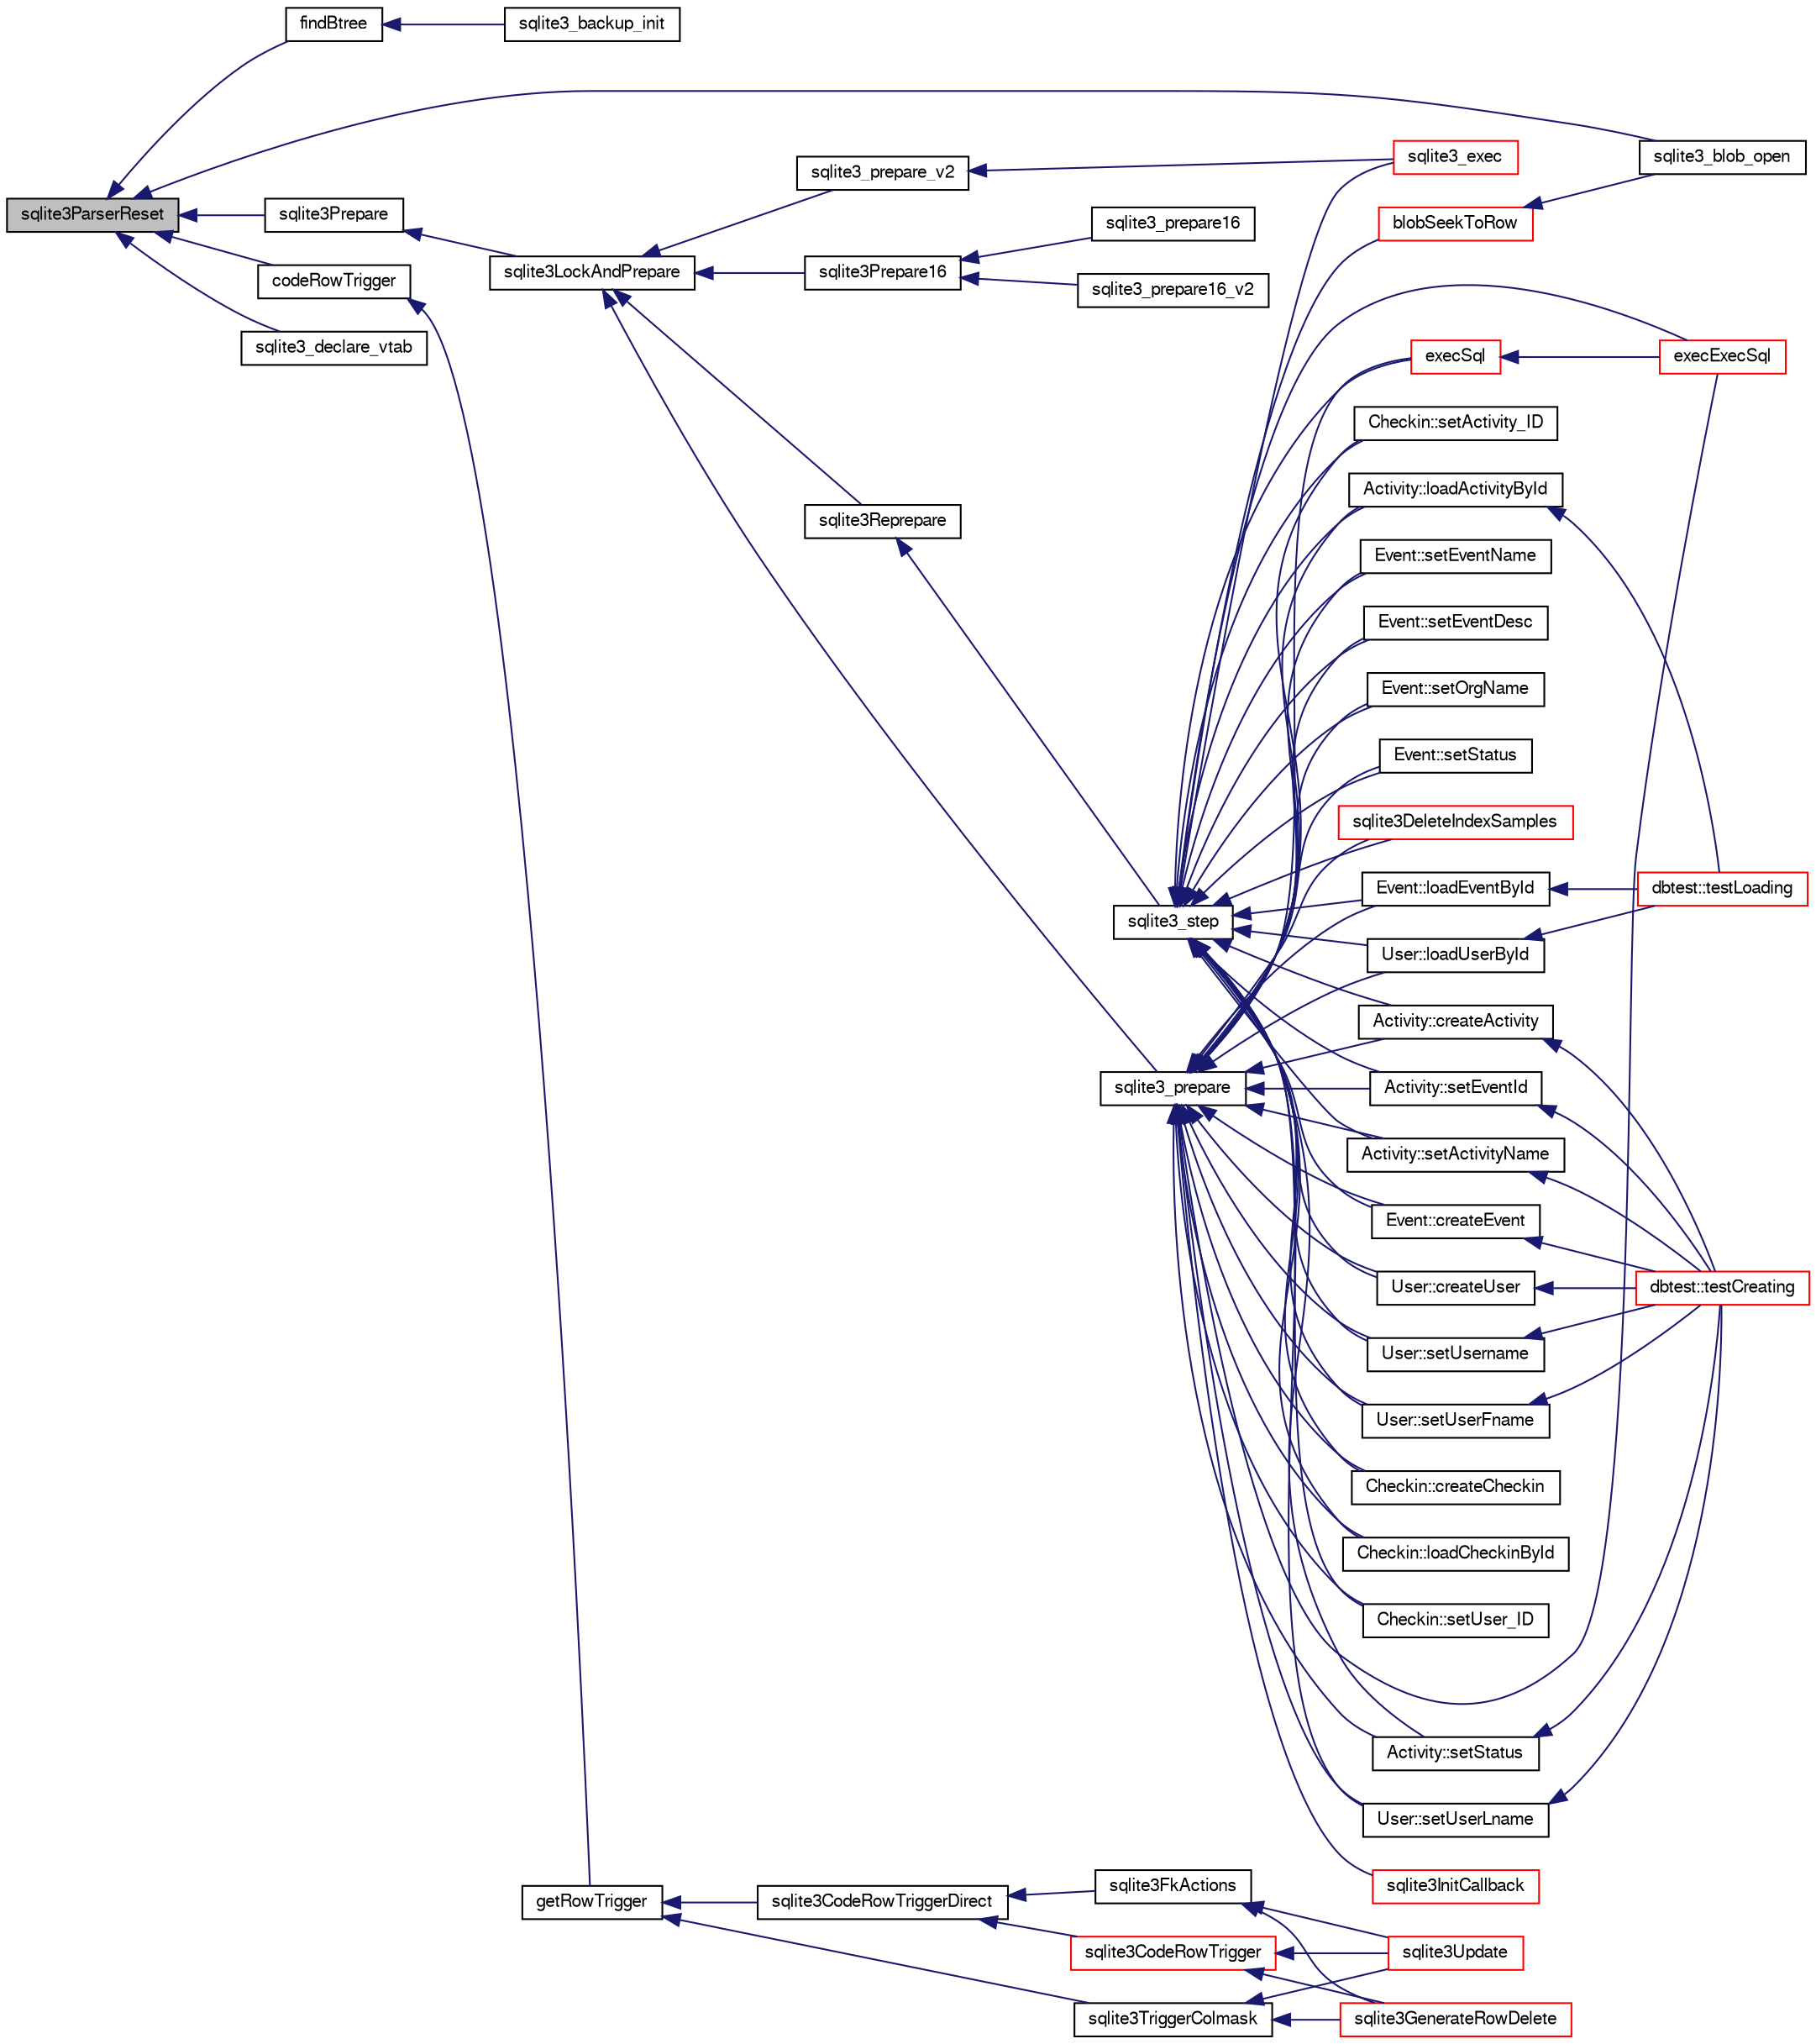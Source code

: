 digraph "sqlite3ParserReset"
{
  edge [fontname="FreeSans",fontsize="10",labelfontname="FreeSans",labelfontsize="10"];
  node [fontname="FreeSans",fontsize="10",shape=record];
  rankdir="LR";
  Node648722 [label="sqlite3ParserReset",height=0.2,width=0.4,color="black", fillcolor="grey75", style="filled", fontcolor="black"];
  Node648722 -> Node648723 [dir="back",color="midnightblue",fontsize="10",style="solid",fontname="FreeSans"];
  Node648723 [label="findBtree",height=0.2,width=0.4,color="black", fillcolor="white", style="filled",URL="$sqlite3_8c.html#ab4ee5743b77efd7f8832bf0b9315f973"];
  Node648723 -> Node648724 [dir="back",color="midnightblue",fontsize="10",style="solid",fontname="FreeSans"];
  Node648724 [label="sqlite3_backup_init",height=0.2,width=0.4,color="black", fillcolor="white", style="filled",URL="$sqlite3_8h.html#a9c9aa9e8edeb9910d93148a6621c1097"];
  Node648722 -> Node648725 [dir="back",color="midnightblue",fontsize="10",style="solid",fontname="FreeSans"];
  Node648725 [label="sqlite3_blob_open",height=0.2,width=0.4,color="black", fillcolor="white", style="filled",URL="$sqlite3_8h.html#adb8ad839a5bdd62a43785132bc7dd518"];
  Node648722 -> Node648726 [dir="back",color="midnightblue",fontsize="10",style="solid",fontname="FreeSans"];
  Node648726 [label="sqlite3Prepare",height=0.2,width=0.4,color="black", fillcolor="white", style="filled",URL="$sqlite3_8c.html#acb25890858d0bf4b12eb7aae569f0c7b"];
  Node648726 -> Node648727 [dir="back",color="midnightblue",fontsize="10",style="solid",fontname="FreeSans"];
  Node648727 [label="sqlite3LockAndPrepare",height=0.2,width=0.4,color="black", fillcolor="white", style="filled",URL="$sqlite3_8c.html#a5db1ec5589aa2b02c6d979211a8789bd"];
  Node648727 -> Node648728 [dir="back",color="midnightblue",fontsize="10",style="solid",fontname="FreeSans"];
  Node648728 [label="sqlite3Reprepare",height=0.2,width=0.4,color="black", fillcolor="white", style="filled",URL="$sqlite3_8c.html#a7e2f7299cc947d07e782f6ac561fa937"];
  Node648728 -> Node648729 [dir="back",color="midnightblue",fontsize="10",style="solid",fontname="FreeSans"];
  Node648729 [label="sqlite3_step",height=0.2,width=0.4,color="black", fillcolor="white", style="filled",URL="$sqlite3_8h.html#ac1e491ce36b7471eb28387f7d3c74334"];
  Node648729 -> Node648730 [dir="back",color="midnightblue",fontsize="10",style="solid",fontname="FreeSans"];
  Node648730 [label="Activity::createActivity",height=0.2,width=0.4,color="black", fillcolor="white", style="filled",URL="$classActivity.html#a813cc5e52c14ab49b39014c134e3425b"];
  Node648730 -> Node648731 [dir="back",color="midnightblue",fontsize="10",style="solid",fontname="FreeSans"];
  Node648731 [label="dbtest::testCreating",height=0.2,width=0.4,color="red", fillcolor="white", style="filled",URL="$classdbtest.html#a8193e88a7df657069c8a6bd09c8243b7"];
  Node648729 -> Node648733 [dir="back",color="midnightblue",fontsize="10",style="solid",fontname="FreeSans"];
  Node648733 [label="Activity::loadActivityById",height=0.2,width=0.4,color="black", fillcolor="white", style="filled",URL="$classActivity.html#abe4ffb4f08a47212ebf9013259d9e7fd"];
  Node648733 -> Node648734 [dir="back",color="midnightblue",fontsize="10",style="solid",fontname="FreeSans"];
  Node648734 [label="dbtest::testLoading",height=0.2,width=0.4,color="red", fillcolor="white", style="filled",URL="$classdbtest.html#a6f98d82a2c8e2b9040848763504ddae1"];
  Node648729 -> Node648735 [dir="back",color="midnightblue",fontsize="10",style="solid",fontname="FreeSans"];
  Node648735 [label="Activity::setEventId",height=0.2,width=0.4,color="black", fillcolor="white", style="filled",URL="$classActivity.html#adb1d0fd0d08f473e068f0a4086bfa9ca"];
  Node648735 -> Node648731 [dir="back",color="midnightblue",fontsize="10",style="solid",fontname="FreeSans"];
  Node648729 -> Node648736 [dir="back",color="midnightblue",fontsize="10",style="solid",fontname="FreeSans"];
  Node648736 [label="Activity::setActivityName",height=0.2,width=0.4,color="black", fillcolor="white", style="filled",URL="$classActivity.html#a62dc3737b33915a36086f9dd26d16a81"];
  Node648736 -> Node648731 [dir="back",color="midnightblue",fontsize="10",style="solid",fontname="FreeSans"];
  Node648729 -> Node648737 [dir="back",color="midnightblue",fontsize="10",style="solid",fontname="FreeSans"];
  Node648737 [label="Activity::setStatus",height=0.2,width=0.4,color="black", fillcolor="white", style="filled",URL="$classActivity.html#af618135a7738f4d2a7ee147a8ef912ea"];
  Node648737 -> Node648731 [dir="back",color="midnightblue",fontsize="10",style="solid",fontname="FreeSans"];
  Node648729 -> Node648738 [dir="back",color="midnightblue",fontsize="10",style="solid",fontname="FreeSans"];
  Node648738 [label="Checkin::createCheckin",height=0.2,width=0.4,color="black", fillcolor="white", style="filled",URL="$classCheckin.html#a4e40acdf7fff0e607f6de4f24f3a163c"];
  Node648729 -> Node648739 [dir="back",color="midnightblue",fontsize="10",style="solid",fontname="FreeSans"];
  Node648739 [label="Checkin::loadCheckinById",height=0.2,width=0.4,color="black", fillcolor="white", style="filled",URL="$classCheckin.html#a3461f70ea6c68475225f2a07f78a21e0"];
  Node648729 -> Node648740 [dir="back",color="midnightblue",fontsize="10",style="solid",fontname="FreeSans"];
  Node648740 [label="Checkin::setUser_ID",height=0.2,width=0.4,color="black", fillcolor="white", style="filled",URL="$classCheckin.html#a76ab640f4f912876dbebf183db5359c6"];
  Node648729 -> Node648741 [dir="back",color="midnightblue",fontsize="10",style="solid",fontname="FreeSans"];
  Node648741 [label="Checkin::setActivity_ID",height=0.2,width=0.4,color="black", fillcolor="white", style="filled",URL="$classCheckin.html#ab2ff3ec2604ec73a42af25874a00b232"];
  Node648729 -> Node648742 [dir="back",color="midnightblue",fontsize="10",style="solid",fontname="FreeSans"];
  Node648742 [label="Event::createEvent",height=0.2,width=0.4,color="black", fillcolor="white", style="filled",URL="$classEvent.html#a77adb9f4a46ffb32c2d931f0691f5903"];
  Node648742 -> Node648731 [dir="back",color="midnightblue",fontsize="10",style="solid",fontname="FreeSans"];
  Node648729 -> Node648743 [dir="back",color="midnightblue",fontsize="10",style="solid",fontname="FreeSans"];
  Node648743 [label="Event::loadEventById",height=0.2,width=0.4,color="black", fillcolor="white", style="filled",URL="$classEvent.html#afa66cea33f722dbeecb69cc98fdea055"];
  Node648743 -> Node648734 [dir="back",color="midnightblue",fontsize="10",style="solid",fontname="FreeSans"];
  Node648729 -> Node648744 [dir="back",color="midnightblue",fontsize="10",style="solid",fontname="FreeSans"];
  Node648744 [label="Event::setEventName",height=0.2,width=0.4,color="black", fillcolor="white", style="filled",URL="$classEvent.html#a10596b6ca077df05184e30d62b08729d"];
  Node648729 -> Node648745 [dir="back",color="midnightblue",fontsize="10",style="solid",fontname="FreeSans"];
  Node648745 [label="Event::setEventDesc",height=0.2,width=0.4,color="black", fillcolor="white", style="filled",URL="$classEvent.html#ae36b8377dcae792f1c5c4726024c981b"];
  Node648729 -> Node648746 [dir="back",color="midnightblue",fontsize="10",style="solid",fontname="FreeSans"];
  Node648746 [label="Event::setOrgName",height=0.2,width=0.4,color="black", fillcolor="white", style="filled",URL="$classEvent.html#a19aac0f776bd764563a54977656cf680"];
  Node648729 -> Node648747 [dir="back",color="midnightblue",fontsize="10",style="solid",fontname="FreeSans"];
  Node648747 [label="Event::setStatus",height=0.2,width=0.4,color="black", fillcolor="white", style="filled",URL="$classEvent.html#ab0a6b9285af0f4172eb841e2b80f8972"];
  Node648729 -> Node648748 [dir="back",color="midnightblue",fontsize="10",style="solid",fontname="FreeSans"];
  Node648748 [label="blobSeekToRow",height=0.2,width=0.4,color="red", fillcolor="white", style="filled",URL="$sqlite3_8c.html#afff57e13332b98c8a44a7cebe38962ab"];
  Node648748 -> Node648725 [dir="back",color="midnightblue",fontsize="10",style="solid",fontname="FreeSans"];
  Node648729 -> Node648750 [dir="back",color="midnightblue",fontsize="10",style="solid",fontname="FreeSans"];
  Node648750 [label="sqlite3DeleteIndexSamples",height=0.2,width=0.4,color="red", fillcolor="white", style="filled",URL="$sqlite3_8c.html#aaeda0302fbf61397ec009f65bed047ef"];
  Node648729 -> Node648935 [dir="back",color="midnightblue",fontsize="10",style="solid",fontname="FreeSans"];
  Node648935 [label="sqlite3_exec",height=0.2,width=0.4,color="red", fillcolor="white", style="filled",URL="$sqlite3_8h.html#a97487ec8150e0bcc8fa392ab8f0e24db"];
  Node648729 -> Node648938 [dir="back",color="midnightblue",fontsize="10",style="solid",fontname="FreeSans"];
  Node648938 [label="execSql",height=0.2,width=0.4,color="red", fillcolor="white", style="filled",URL="$sqlite3_8c.html#a7d16651b98a110662f4c265eff0246cb"];
  Node648938 -> Node648939 [dir="back",color="midnightblue",fontsize="10",style="solid",fontname="FreeSans"];
  Node648939 [label="execExecSql",height=0.2,width=0.4,color="red", fillcolor="white", style="filled",URL="$sqlite3_8c.html#ac1be09a6c047f21133d16378d301e0d4"];
  Node648729 -> Node648939 [dir="back",color="midnightblue",fontsize="10",style="solid",fontname="FreeSans"];
  Node648729 -> Node648941 [dir="back",color="midnightblue",fontsize="10",style="solid",fontname="FreeSans"];
  Node648941 [label="User::createUser",height=0.2,width=0.4,color="black", fillcolor="white", style="filled",URL="$classUser.html#a22ed673939e8cc0a136130b809bba513"];
  Node648941 -> Node648731 [dir="back",color="midnightblue",fontsize="10",style="solid",fontname="FreeSans"];
  Node648729 -> Node648974 [dir="back",color="midnightblue",fontsize="10",style="solid",fontname="FreeSans"];
  Node648974 [label="User::loadUserById",height=0.2,width=0.4,color="black", fillcolor="white", style="filled",URL="$classUser.html#a863377665b7fb83c5547dcf9727f5092"];
  Node648974 -> Node648734 [dir="back",color="midnightblue",fontsize="10",style="solid",fontname="FreeSans"];
  Node648729 -> Node648975 [dir="back",color="midnightblue",fontsize="10",style="solid",fontname="FreeSans"];
  Node648975 [label="User::setUsername",height=0.2,width=0.4,color="black", fillcolor="white", style="filled",URL="$classUser.html#aa0497022a136cb78de785b0a39ae60b1"];
  Node648975 -> Node648731 [dir="back",color="midnightblue",fontsize="10",style="solid",fontname="FreeSans"];
  Node648729 -> Node648976 [dir="back",color="midnightblue",fontsize="10",style="solid",fontname="FreeSans"];
  Node648976 [label="User::setUserFname",height=0.2,width=0.4,color="black", fillcolor="white", style="filled",URL="$classUser.html#a72657eb55cd0ca437b4841a43f19912f"];
  Node648976 -> Node648731 [dir="back",color="midnightblue",fontsize="10",style="solid",fontname="FreeSans"];
  Node648729 -> Node648977 [dir="back",color="midnightblue",fontsize="10",style="solid",fontname="FreeSans"];
  Node648977 [label="User::setUserLname",height=0.2,width=0.4,color="black", fillcolor="white", style="filled",URL="$classUser.html#aa25973387e5afe1aa6f60dd6545e33b5"];
  Node648977 -> Node648731 [dir="back",color="midnightblue",fontsize="10",style="solid",fontname="FreeSans"];
  Node648727 -> Node648978 [dir="back",color="midnightblue",fontsize="10",style="solid",fontname="FreeSans"];
  Node648978 [label="sqlite3_prepare",height=0.2,width=0.4,color="black", fillcolor="white", style="filled",URL="$sqlite3_8h.html#a8c39e7b9dbeff01f0a399b46d4b29f1c"];
  Node648978 -> Node648730 [dir="back",color="midnightblue",fontsize="10",style="solid",fontname="FreeSans"];
  Node648978 -> Node648733 [dir="back",color="midnightblue",fontsize="10",style="solid",fontname="FreeSans"];
  Node648978 -> Node648735 [dir="back",color="midnightblue",fontsize="10",style="solid",fontname="FreeSans"];
  Node648978 -> Node648736 [dir="back",color="midnightblue",fontsize="10",style="solid",fontname="FreeSans"];
  Node648978 -> Node648737 [dir="back",color="midnightblue",fontsize="10",style="solid",fontname="FreeSans"];
  Node648978 -> Node648738 [dir="back",color="midnightblue",fontsize="10",style="solid",fontname="FreeSans"];
  Node648978 -> Node648739 [dir="back",color="midnightblue",fontsize="10",style="solid",fontname="FreeSans"];
  Node648978 -> Node648740 [dir="back",color="midnightblue",fontsize="10",style="solid",fontname="FreeSans"];
  Node648978 -> Node648741 [dir="back",color="midnightblue",fontsize="10",style="solid",fontname="FreeSans"];
  Node648978 -> Node648742 [dir="back",color="midnightblue",fontsize="10",style="solid",fontname="FreeSans"];
  Node648978 -> Node648743 [dir="back",color="midnightblue",fontsize="10",style="solid",fontname="FreeSans"];
  Node648978 -> Node648744 [dir="back",color="midnightblue",fontsize="10",style="solid",fontname="FreeSans"];
  Node648978 -> Node648745 [dir="back",color="midnightblue",fontsize="10",style="solid",fontname="FreeSans"];
  Node648978 -> Node648746 [dir="back",color="midnightblue",fontsize="10",style="solid",fontname="FreeSans"];
  Node648978 -> Node648747 [dir="back",color="midnightblue",fontsize="10",style="solid",fontname="FreeSans"];
  Node648978 -> Node648750 [dir="back",color="midnightblue",fontsize="10",style="solid",fontname="FreeSans"];
  Node648978 -> Node648931 [dir="back",color="midnightblue",fontsize="10",style="solid",fontname="FreeSans"];
  Node648931 [label="sqlite3InitCallback",height=0.2,width=0.4,color="red", fillcolor="white", style="filled",URL="$sqlite3_8c.html#a5183ff3c8b5311c7332250013ee018b3"];
  Node648978 -> Node648938 [dir="back",color="midnightblue",fontsize="10",style="solid",fontname="FreeSans"];
  Node648978 -> Node648939 [dir="back",color="midnightblue",fontsize="10",style="solid",fontname="FreeSans"];
  Node648978 -> Node648941 [dir="back",color="midnightblue",fontsize="10",style="solid",fontname="FreeSans"];
  Node648978 -> Node648974 [dir="back",color="midnightblue",fontsize="10",style="solid",fontname="FreeSans"];
  Node648978 -> Node648975 [dir="back",color="midnightblue",fontsize="10",style="solid",fontname="FreeSans"];
  Node648978 -> Node648976 [dir="back",color="midnightblue",fontsize="10",style="solid",fontname="FreeSans"];
  Node648978 -> Node648977 [dir="back",color="midnightblue",fontsize="10",style="solid",fontname="FreeSans"];
  Node648727 -> Node648979 [dir="back",color="midnightblue",fontsize="10",style="solid",fontname="FreeSans"];
  Node648979 [label="sqlite3_prepare_v2",height=0.2,width=0.4,color="black", fillcolor="white", style="filled",URL="$sqlite3_8h.html#a85d4203bb54c984c5325c2f5b3664985"];
  Node648979 -> Node648935 [dir="back",color="midnightblue",fontsize="10",style="solid",fontname="FreeSans"];
  Node648727 -> Node648980 [dir="back",color="midnightblue",fontsize="10",style="solid",fontname="FreeSans"];
  Node648980 [label="sqlite3Prepare16",height=0.2,width=0.4,color="black", fillcolor="white", style="filled",URL="$sqlite3_8c.html#a5842e6724b91885125f83c438da1f15b"];
  Node648980 -> Node648981 [dir="back",color="midnightblue",fontsize="10",style="solid",fontname="FreeSans"];
  Node648981 [label="sqlite3_prepare16",height=0.2,width=0.4,color="black", fillcolor="white", style="filled",URL="$sqlite3_8h.html#ad1651e0e1c121ec4027dbd419eb8daca"];
  Node648980 -> Node648982 [dir="back",color="midnightblue",fontsize="10",style="solid",fontname="FreeSans"];
  Node648982 [label="sqlite3_prepare16_v2",height=0.2,width=0.4,color="black", fillcolor="white", style="filled",URL="$sqlite3_8h.html#ad1768867c1e3f150ebafb122c244a228"];
  Node648722 -> Node648776 [dir="back",color="midnightblue",fontsize="10",style="solid",fontname="FreeSans"];
  Node648776 [label="codeRowTrigger",height=0.2,width=0.4,color="black", fillcolor="white", style="filled",URL="$sqlite3_8c.html#a463cea5aaaf388b560b206570a0022fc"];
  Node648776 -> Node648777 [dir="back",color="midnightblue",fontsize="10",style="solid",fontname="FreeSans"];
  Node648777 [label="getRowTrigger",height=0.2,width=0.4,color="black", fillcolor="white", style="filled",URL="$sqlite3_8c.html#a69626ef20b540d1a2b19cf56f3f45689"];
  Node648777 -> Node648778 [dir="back",color="midnightblue",fontsize="10",style="solid",fontname="FreeSans"];
  Node648778 [label="sqlite3CodeRowTriggerDirect",height=0.2,width=0.4,color="black", fillcolor="white", style="filled",URL="$sqlite3_8c.html#ad92829f9001bcf89a0299dad5a48acd4"];
  Node648778 -> Node648779 [dir="back",color="midnightblue",fontsize="10",style="solid",fontname="FreeSans"];
  Node648779 [label="sqlite3FkActions",height=0.2,width=0.4,color="black", fillcolor="white", style="filled",URL="$sqlite3_8c.html#a39159bd1623724946c22355ba7f3ef90"];
  Node648779 -> Node648780 [dir="back",color="midnightblue",fontsize="10",style="solid",fontname="FreeSans"];
  Node648780 [label="sqlite3GenerateRowDelete",height=0.2,width=0.4,color="red", fillcolor="white", style="filled",URL="$sqlite3_8c.html#a2c76cbf3027fc18fdbb8cb4cd96b77d9"];
  Node648779 -> Node648783 [dir="back",color="midnightblue",fontsize="10",style="solid",fontname="FreeSans"];
  Node648783 [label="sqlite3Update",height=0.2,width=0.4,color="red", fillcolor="white", style="filled",URL="$sqlite3_8c.html#ac5aa67c46e8cc8174566fabe6809fafa"];
  Node648778 -> Node648784 [dir="back",color="midnightblue",fontsize="10",style="solid",fontname="FreeSans"];
  Node648784 [label="sqlite3CodeRowTrigger",height=0.2,width=0.4,color="red", fillcolor="white", style="filled",URL="$sqlite3_8c.html#a37f21393c74de4d01b16761ee9abacd9"];
  Node648784 -> Node648780 [dir="back",color="midnightblue",fontsize="10",style="solid",fontname="FreeSans"];
  Node648784 -> Node648783 [dir="back",color="midnightblue",fontsize="10",style="solid",fontname="FreeSans"];
  Node648777 -> Node648785 [dir="back",color="midnightblue",fontsize="10",style="solid",fontname="FreeSans"];
  Node648785 [label="sqlite3TriggerColmask",height=0.2,width=0.4,color="black", fillcolor="white", style="filled",URL="$sqlite3_8c.html#acace8e99e37ae5e84ea03c65e820c540"];
  Node648785 -> Node648780 [dir="back",color="midnightblue",fontsize="10",style="solid",fontname="FreeSans"];
  Node648785 -> Node648783 [dir="back",color="midnightblue",fontsize="10",style="solid",fontname="FreeSans"];
  Node648722 -> Node648907 [dir="back",color="midnightblue",fontsize="10",style="solid",fontname="FreeSans"];
  Node648907 [label="sqlite3_declare_vtab",height=0.2,width=0.4,color="black", fillcolor="white", style="filled",URL="$sqlite3_8h.html#a65393c41da76ae1470a7c7f4b4aca600"];
}
